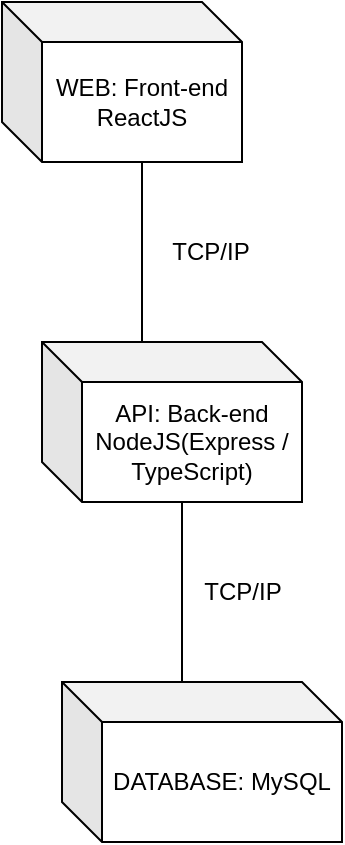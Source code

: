 <mxfile version="20.3.7" type="device"><diagram id="xqXa5wyyCgDyVw0SyPh7" name="Página-1"><mxGraphModel dx="981" dy="552" grid="1" gridSize="10" guides="1" tooltips="1" connect="1" arrows="1" fold="1" page="1" pageScale="1" pageWidth="827" pageHeight="1169" math="0" shadow="0"><root><mxCell id="0"/><mxCell id="1" parent="0"/><mxCell id="UVFiH9uFZFNgZKdrsKV8-3" value="WEB: Front-end&lt;br&gt;ReactJS" style="shape=cube;whiteSpace=wrap;html=1;boundedLbl=1;backgroundOutline=1;darkOpacity=0.05;darkOpacity2=0.1;" parent="1" vertex="1"><mxGeometry x="310" y="60" width="120" height="80" as="geometry"/></mxCell><mxCell id="UVFiH9uFZFNgZKdrsKV8-4" value="API: Back-end&lt;br&gt;NodeJS(Express / TypeScript)" style="shape=cube;whiteSpace=wrap;html=1;boundedLbl=1;backgroundOutline=1;darkOpacity=0.05;darkOpacity2=0.1;" parent="1" vertex="1"><mxGeometry x="330" y="230" width="130" height="80" as="geometry"/></mxCell><mxCell id="UVFiH9uFZFNgZKdrsKV8-5" value="DATABASE: MySQL" style="shape=cube;whiteSpace=wrap;html=1;boundedLbl=1;backgroundOutline=1;darkOpacity=0.05;darkOpacity2=0.1;" parent="1" vertex="1"><mxGeometry x="340" y="400" width="140" height="80" as="geometry"/></mxCell><mxCell id="UVFiH9uFZFNgZKdrsKV8-8" value="" style="endArrow=none;html=1;rounded=0;entryX=0;entryY=0;entryDx=70;entryDy=80;entryPerimeter=0;exitX=0;exitY=0;exitDx=50;exitDy=0;exitPerimeter=0;" parent="1" source="UVFiH9uFZFNgZKdrsKV8-4" target="UVFiH9uFZFNgZKdrsKV8-3" edge="1"><mxGeometry width="50" height="50" relative="1" as="geometry"><mxPoint x="390" y="330" as="sourcePoint"/><mxPoint x="440" y="280" as="targetPoint"/></mxGeometry></mxCell><mxCell id="UVFiH9uFZFNgZKdrsKV8-9" value="" style="endArrow=none;html=1;rounded=0;entryX=0;entryY=0;entryDx=70;entryDy=80;entryPerimeter=0;exitX=0;exitY=0;exitDx=60;exitDy=0;exitPerimeter=0;" parent="1" source="UVFiH9uFZFNgZKdrsKV8-5" target="UVFiH9uFZFNgZKdrsKV8-4" edge="1"><mxGeometry width="50" height="50" relative="1" as="geometry"><mxPoint x="390" y="280" as="sourcePoint"/><mxPoint x="390" y="150" as="targetPoint"/></mxGeometry></mxCell><mxCell id="UVFiH9uFZFNgZKdrsKV8-10" value="TCP/IP" style="text;html=1;align=center;verticalAlign=middle;resizable=0;points=[];autosize=1;strokeColor=none;fillColor=none;" parent="1" vertex="1"><mxGeometry x="384" y="170" width="60" height="30" as="geometry"/></mxCell><mxCell id="UVFiH9uFZFNgZKdrsKV8-11" value="TCP/IP" style="text;html=1;align=center;verticalAlign=middle;resizable=0;points=[];autosize=1;strokeColor=none;fillColor=none;" parent="1" vertex="1"><mxGeometry x="400" y="340" width="60" height="30" as="geometry"/></mxCell></root></mxGraphModel></diagram></mxfile>